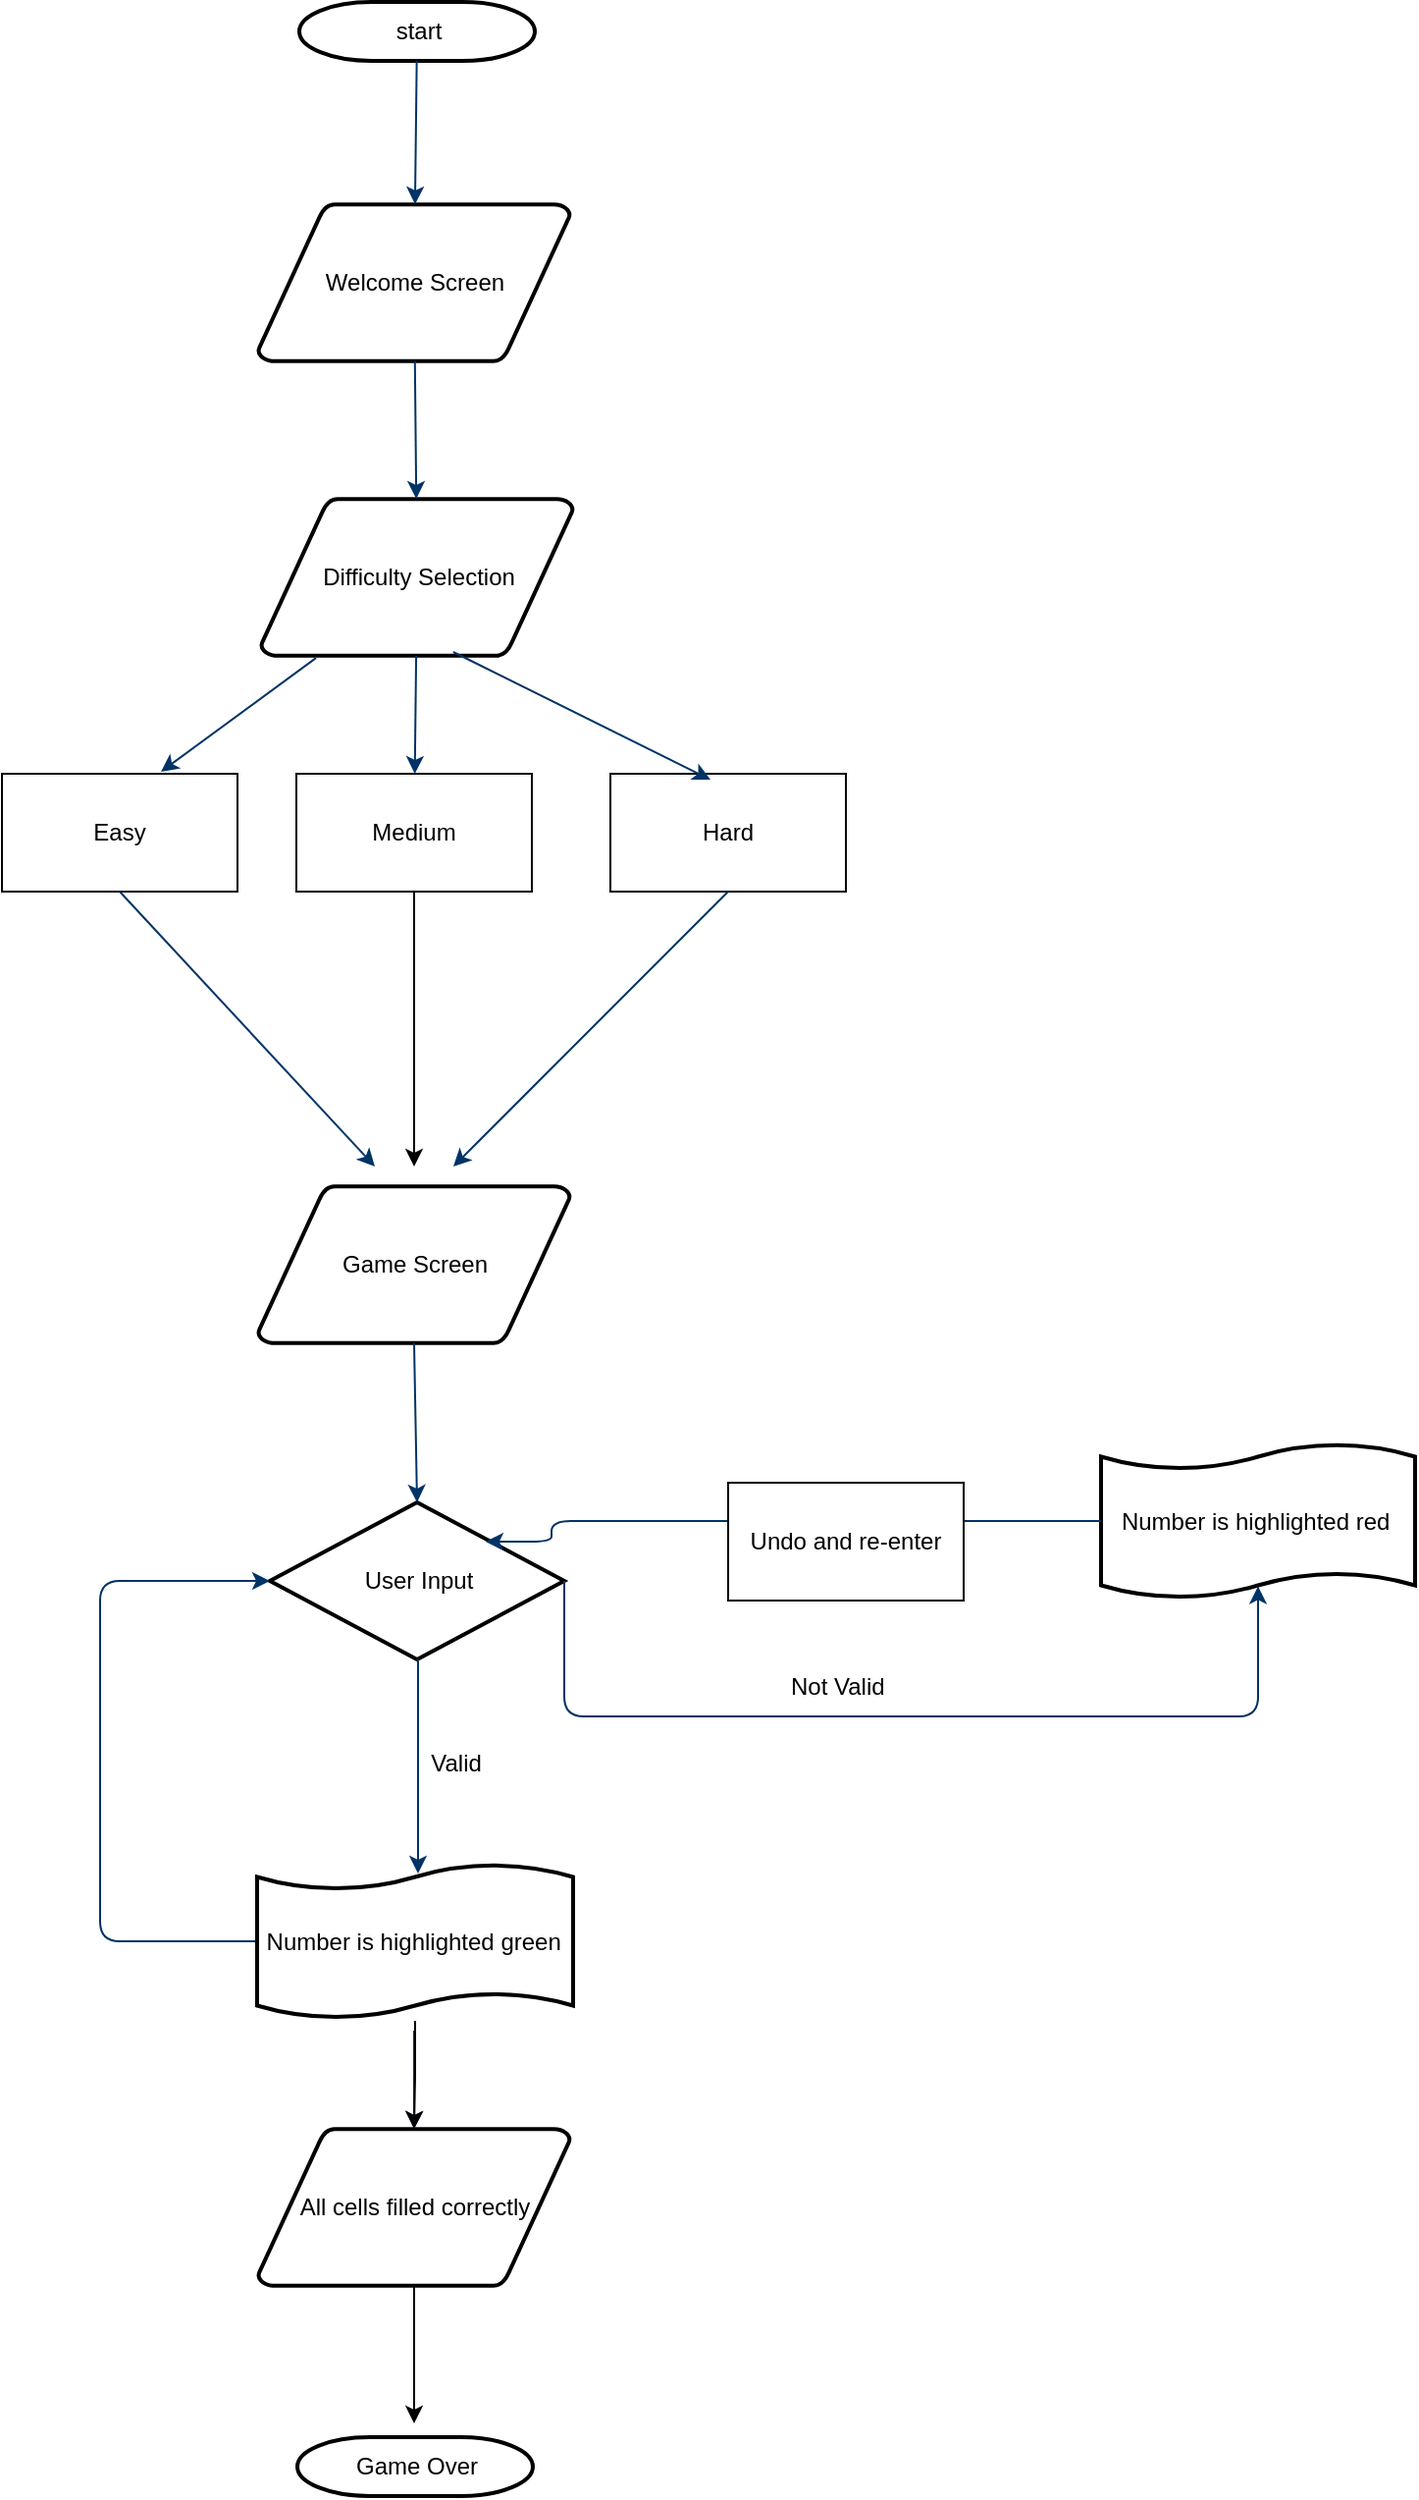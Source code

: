 <mxfile version="26.1.3">
  <diagram id="6a731a19-8d31-9384-78a2-239565b7b9f0" name="Page-1">
    <mxGraphModel dx="1242" dy="1612" grid="1" gridSize="10" guides="1" tooltips="1" connect="1" arrows="1" fold="1" page="1" pageScale="1" pageWidth="1169" pageHeight="827" background="none" math="0" shadow="0">
      <root>
        <mxCell id="0" />
        <mxCell id="1" parent="0" />
        <mxCell id="2" value="start" style="shape=mxgraph.flowchart.terminator;strokeWidth=2;gradientColor=none;gradientDirection=north;fontStyle=0;html=1;" parent="1" vertex="1">
          <mxGeometry x="261.5" y="-443" width="120" height="30" as="geometry" />
        </mxCell>
        <mxCell id="3" value="Welcome Screen" style="shape=mxgraph.flowchart.data;strokeWidth=2;gradientColor=none;gradientDirection=north;fontStyle=0;html=1;" parent="1" vertex="1">
          <mxGeometry x="240.5" y="-340" width="159" height="80" as="geometry" />
        </mxCell>
        <mxCell id="5" value="Difficulty Selection" style="shape=mxgraph.flowchart.data;strokeWidth=2;gradientColor=none;gradientDirection=north;fontStyle=0;html=1;" parent="1" vertex="1">
          <mxGeometry x="242" y="-190" width="159" height="80" as="geometry" />
        </mxCell>
        <mxCell id="6" value="User Input" style="shape=mxgraph.flowchart.decision;strokeWidth=2;gradientColor=none;gradientDirection=north;fontStyle=0;html=1;" parent="1" vertex="1">
          <mxGeometry x="246.5" y="321" width="150" height="80" as="geometry" />
        </mxCell>
        <mxCell id="7" style="fontStyle=1;strokeColor=#003366;strokeWidth=1;html=1;" parent="1" source="2" target="3" edge="1">
          <mxGeometry relative="1" as="geometry" />
        </mxCell>
        <mxCell id="8" style="fontStyle=1;strokeColor=#003366;strokeWidth=1;html=1;" parent="1" source="3" target="5" edge="1">
          <mxGeometry relative="1" as="geometry" />
        </mxCell>
        <mxCell id="9" style="fontStyle=1;strokeColor=#003366;strokeWidth=1;html=1;" parent="1" source="5" target="TEqzXaVnUyk_JEfdolJw-59" edge="1">
          <mxGeometry relative="1" as="geometry">
            <mxPoint x="320" y="-20" as="targetPoint" />
          </mxGeometry>
        </mxCell>
        <mxCell id="10" value="" style="edgeStyle=elbowEdgeStyle;elbow=horizontal;entryX=0.5;entryY=0.91;entryPerimeter=0;exitX=1;exitY=0.5;exitPerimeter=0;fontStyle=1;strokeColor=#003366;strokeWidth=1;html=1;" parent="1" source="6" target="51" edge="1">
          <mxGeometry x="381" y="28.5" width="100" height="100" as="geometry">
            <mxPoint x="750" y="447" as="sourcePoint" />
            <mxPoint x="765.395" y="318.5" as="targetPoint" />
            <Array as="points">
              <mxPoint x="685" y="430" />
            </Array>
          </mxGeometry>
        </mxCell>
        <mxCell id="11" value="Not Valid" style="text;fontStyle=0;html=1;strokeColor=none;gradientColor=none;fillColor=none;strokeWidth=2;" parent="1" vertex="1">
          <mxGeometry x="510" y="401" width="40" height="26" as="geometry" />
        </mxCell>
        <mxCell id="12" value="" style="edgeStyle=elbowEdgeStyle;elbow=horizontal;fontColor=#001933;fontStyle=1;strokeColor=#003366;strokeWidth=1;html=1;" parent="1" source="6" edge="1">
          <mxGeometry width="100" height="100" as="geometry">
            <mxPoint y="100" as="sourcePoint" />
            <mxPoint x="322" y="510" as="targetPoint" />
          </mxGeometry>
        </mxCell>
        <mxCell id="13" value="All cells filled correctly" style="shape=mxgraph.flowchart.data;strokeWidth=2;gradientColor=none;gradientDirection=north;fontStyle=0;html=1;" parent="1" vertex="1">
          <mxGeometry x="240.5" y="640" width="159" height="80" as="geometry" />
        </mxCell>
        <mxCell id="14" value="Valid" style="text;fontStyle=0;html=1;strokeColor=none;gradientColor=none;fillColor=none;strokeWidth=2;align=center;" parent="1" vertex="1">
          <mxGeometry x="321" y="440" width="40" height="26" as="geometry" />
        </mxCell>
        <mxCell id="17" value="" style="edgeStyle=elbowEdgeStyle;elbow=horizontal;fontStyle=1;strokeColor=#003366;strokeWidth=1;html=1;" parent="1" target="13" edge="1">
          <mxGeometry width="100" height="100" as="geometry">
            <mxPoint x="320" y="590" as="sourcePoint" />
            <mxPoint x="100" as="targetPoint" />
          </mxGeometry>
        </mxCell>
        <mxCell id="26" value="" style="edgeStyle=elbowEdgeStyle;elbow=horizontal;entryX=0;entryY=0.5;entryPerimeter=0;fontStyle=1;strokeColor=#003366;strokeWidth=1;html=1;exitX=0;exitY=0.5;exitDx=0;exitDy=0;exitPerimeter=0;" parent="1" source="TEqzXaVnUyk_JEfdolJw-69" target="6" edge="1">
          <mxGeometry width="100" height="100" as="geometry">
            <mxPoint x="230" y="720" as="sourcePoint" />
            <mxPoint x="100" as="targetPoint" />
            <Array as="points">
              <mxPoint x="160" y="850" />
            </Array>
          </mxGeometry>
        </mxCell>
        <mxCell id="51" value="Number is highlighted red&amp;nbsp;" style="shape=mxgraph.flowchart.paper_tape;strokeWidth=2;gradientColor=none;gradientDirection=north;fontStyle=0;html=1;" parent="1" vertex="1">
          <mxGeometry x="670" y="290" width="160" height="81" as="geometry" />
        </mxCell>
        <mxCell id="52" value="" style="edgeStyle=elbowEdgeStyle;elbow=horizontal;exitX=0;exitY=0.5;exitPerimeter=0;entryX=0.733;entryY=0.25;entryPerimeter=0;fontStyle=1;strokeColor=#003366;strokeWidth=1;html=1;entryDx=0;entryDy=0;exitDx=0;exitDy=0;" parent="1" source="51" target="6" edge="1">
          <mxGeometry width="100" height="100" as="geometry">
            <mxPoint y="100" as="sourcePoint" />
            <mxPoint x="100" as="targetPoint" />
            <Array as="points">
              <mxPoint x="390" y="360" />
            </Array>
          </mxGeometry>
        </mxCell>
        <mxCell id="TEqzXaVnUyk_JEfdolJw-58" value="Game Screen" style="shape=mxgraph.flowchart.data;strokeWidth=2;gradientColor=none;gradientDirection=north;fontStyle=0;html=1;" vertex="1" parent="1">
          <mxGeometry x="240.5" y="160" width="159" height="80" as="geometry" />
        </mxCell>
        <mxCell id="TEqzXaVnUyk_JEfdolJw-59" value="Medium" style="rounded=0;whiteSpace=wrap;html=1;" vertex="1" parent="1">
          <mxGeometry x="260" y="-50" width="120" height="60" as="geometry" />
        </mxCell>
        <mxCell id="TEqzXaVnUyk_JEfdolJw-60" value="Hard" style="rounded=0;whiteSpace=wrap;html=1;" vertex="1" parent="1">
          <mxGeometry x="420" y="-50" width="120" height="60" as="geometry" />
        </mxCell>
        <mxCell id="TEqzXaVnUyk_JEfdolJw-61" value="Easy" style="rounded=0;whiteSpace=wrap;html=1;" vertex="1" parent="1">
          <mxGeometry x="110" y="-50" width="120" height="60" as="geometry" />
        </mxCell>
        <mxCell id="TEqzXaVnUyk_JEfdolJw-62" style="fontStyle=1;strokeColor=#003366;strokeWidth=1;html=1;exitX=0.176;exitY=1.013;exitDx=0;exitDy=0;exitPerimeter=0;entryX=0.675;entryY=-0.017;entryDx=0;entryDy=0;entryPerimeter=0;" edge="1" parent="1" source="5" target="TEqzXaVnUyk_JEfdolJw-61">
          <mxGeometry relative="1" as="geometry">
            <mxPoint x="331" y="-100" as="sourcePoint" />
            <mxPoint x="330" y="-40" as="targetPoint" />
          </mxGeometry>
        </mxCell>
        <mxCell id="TEqzXaVnUyk_JEfdolJw-63" style="fontStyle=1;strokeColor=#003366;strokeWidth=1;html=1;exitX=0.616;exitY=0.975;exitDx=0;exitDy=0;exitPerimeter=0;entryX=0.425;entryY=0.05;entryDx=0;entryDy=0;entryPerimeter=0;" edge="1" parent="1" source="5" target="TEqzXaVnUyk_JEfdolJw-60">
          <mxGeometry relative="1" as="geometry">
            <mxPoint x="341" y="-90" as="sourcePoint" />
            <mxPoint x="340" y="-30" as="targetPoint" />
          </mxGeometry>
        </mxCell>
        <mxCell id="TEqzXaVnUyk_JEfdolJw-64" value="" style="endArrow=classic;html=1;rounded=0;exitX=0.5;exitY=1;exitDx=0;exitDy=0;" edge="1" parent="1" source="TEqzXaVnUyk_JEfdolJw-59">
          <mxGeometry width="50" height="50" relative="1" as="geometry">
            <mxPoint x="560" y="70" as="sourcePoint" />
            <mxPoint x="320" y="150" as="targetPoint" />
          </mxGeometry>
        </mxCell>
        <mxCell id="TEqzXaVnUyk_JEfdolJw-65" style="fontStyle=1;strokeColor=#003366;strokeWidth=1;html=1;exitX=0.5;exitY=1;exitDx=0;exitDy=0;" edge="1" parent="1" source="TEqzXaVnUyk_JEfdolJw-60">
          <mxGeometry relative="1" as="geometry">
            <mxPoint x="351" y="-80" as="sourcePoint" />
            <mxPoint x="340" y="150" as="targetPoint" />
          </mxGeometry>
        </mxCell>
        <mxCell id="TEqzXaVnUyk_JEfdolJw-66" style="fontStyle=1;strokeColor=#003366;strokeWidth=1;html=1;exitX=0.5;exitY=1;exitDx=0;exitDy=0;" edge="1" parent="1" source="TEqzXaVnUyk_JEfdolJw-61">
          <mxGeometry relative="1" as="geometry">
            <mxPoint x="361" y="-70" as="sourcePoint" />
            <mxPoint x="300" y="150" as="targetPoint" />
          </mxGeometry>
        </mxCell>
        <mxCell id="TEqzXaVnUyk_JEfdolJw-67" style="fontStyle=1;strokeColor=#003366;strokeWidth=1;html=1;exitX=0.5;exitY=1;exitDx=0;exitDy=0;exitPerimeter=0;entryX=0.5;entryY=0;entryDx=0;entryDy=0;entryPerimeter=0;" edge="1" parent="1" source="TEqzXaVnUyk_JEfdolJw-58" target="6">
          <mxGeometry relative="1" as="geometry">
            <mxPoint x="371" y="-60" as="sourcePoint" />
            <mxPoint x="320" y="370" as="targetPoint" />
          </mxGeometry>
        </mxCell>
        <mxCell id="TEqzXaVnUyk_JEfdolJw-72" value="" style="edgeStyle=orthogonalEdgeStyle;rounded=0;orthogonalLoop=1;jettySize=auto;html=1;" edge="1" parent="1" source="TEqzXaVnUyk_JEfdolJw-69" target="13">
          <mxGeometry relative="1" as="geometry" />
        </mxCell>
        <mxCell id="TEqzXaVnUyk_JEfdolJw-69" value="Number is highlighted green&amp;nbsp;" style="shape=mxgraph.flowchart.paper_tape;strokeWidth=2;gradientColor=none;gradientDirection=north;fontStyle=0;html=1;" vertex="1" parent="1">
          <mxGeometry x="240" y="504" width="161" height="81" as="geometry" />
        </mxCell>
        <mxCell id="TEqzXaVnUyk_JEfdolJw-70" value="Undo and re-enter" style="rounded=0;whiteSpace=wrap;html=1;" vertex="1" parent="1">
          <mxGeometry x="480" y="311" width="120" height="60" as="geometry" />
        </mxCell>
        <mxCell id="TEqzXaVnUyk_JEfdolJw-73" value="Game Over" style="shape=mxgraph.flowchart.terminator;strokeWidth=2;gradientColor=none;gradientDirection=north;fontStyle=0;html=1;" vertex="1" parent="1">
          <mxGeometry x="260.5" y="797" width="120" height="30" as="geometry" />
        </mxCell>
        <mxCell id="TEqzXaVnUyk_JEfdolJw-74" value="" style="edgeStyle=orthogonalEdgeStyle;rounded=0;orthogonalLoop=1;jettySize=auto;html=1;" edge="1" parent="1">
          <mxGeometry relative="1" as="geometry">
            <mxPoint x="320" y="720" as="sourcePoint" />
            <mxPoint x="320" y="790" as="targetPoint" />
          </mxGeometry>
        </mxCell>
      </root>
    </mxGraphModel>
  </diagram>
</mxfile>
